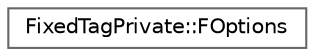 digraph "Graphical Class Hierarchy"
{
 // INTERACTIVE_SVG=YES
 // LATEX_PDF_SIZE
  bgcolor="transparent";
  edge [fontname=Helvetica,fontsize=10,labelfontname=Helvetica,labelfontsize=10];
  node [fontname=Helvetica,fontsize=10,shape=box,height=0.2,width=0.4];
  rankdir="LR";
  Node0 [id="Node000000",label="FixedTagPrivate::FOptions",height=0.2,width=0.4,color="grey40", fillcolor="white", style="filled",URL="$d8/d4b/structFixedTagPrivate_1_1FOptions.html",tooltip=" "];
}
